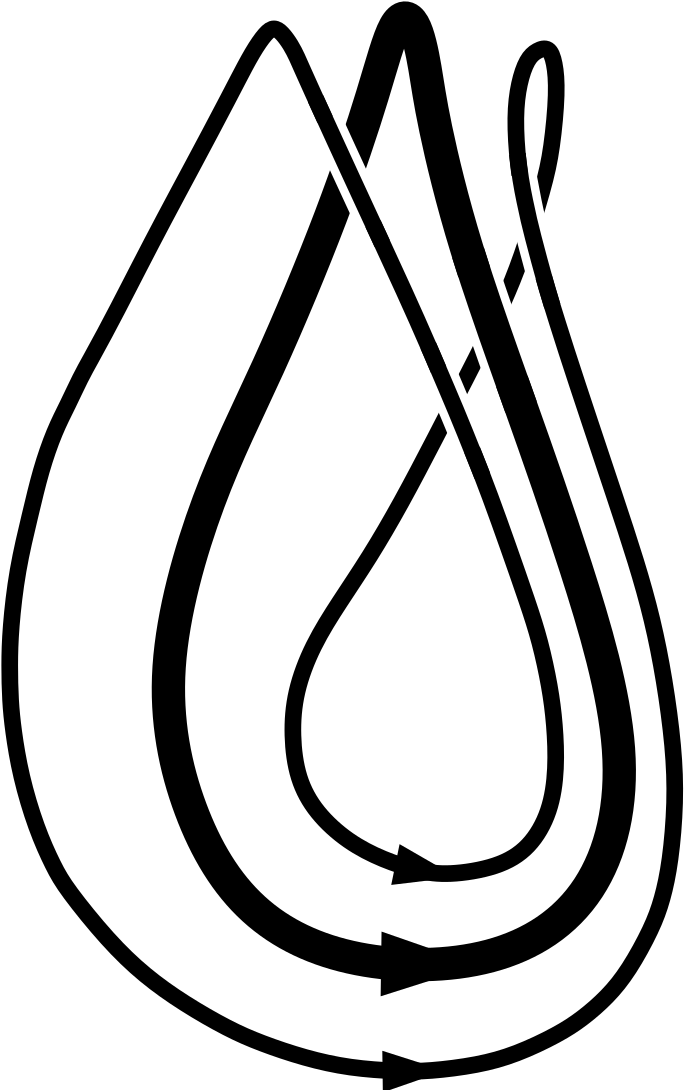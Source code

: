 <?xml version="1.0"?>
<!DOCTYPE ipe SYSTEM "ipe.dtd">
<ipe version="70206" creator="Ipe 7.2.7">
<info created="D:20130420204133" modified="D:20190210130505"/>
<ipestyle name="basic">
<symbol name="arrow/arc(spx)">
<path stroke="sym-stroke" fill="sym-stroke" pen="sym-pen">
0 0 m
-1 0.333 l
-1 -0.333 l
h
</path>
</symbol>
<symbol name="arrow/farc(spx)">
<path stroke="sym-stroke" fill="white" pen="sym-pen">
0 0 m
-1 0.333 l
-1 -0.333 l
h
</path>
</symbol>
<symbol name="mark/circle(sx)" transformations="translations">
<path fill="sym-stroke">
0.6 0 0 0.6 0 0 e
0.4 0 0 0.4 0 0 e
</path>
</symbol>
<symbol name="mark/disk(sx)" transformations="translations">
<path fill="sym-stroke">
0.6 0 0 0.6 0 0 e
</path>
</symbol>
<symbol name="mark/fdisk(sfx)" transformations="translations">
<group>
<path fill="sym-fill">
0.5 0 0 0.5 0 0 e
</path>
<path fill="sym-stroke" fillrule="eofill">
0.6 0 0 0.6 0 0 e
0.4 0 0 0.4 0 0 e
</path>
</group>
</symbol>
<symbol name="mark/box(sx)" transformations="translations">
<path fill="sym-stroke" fillrule="eofill">
-0.6 -0.6 m
0.6 -0.6 l
0.6 0.6 l
-0.6 0.6 l
h
-0.4 -0.4 m
0.4 -0.4 l
0.4 0.4 l
-0.4 0.4 l
h
</path>
</symbol>
<symbol name="mark/square(sx)" transformations="translations">
<path fill="sym-stroke">
-0.6 -0.6 m
0.6 -0.6 l
0.6 0.6 l
-0.6 0.6 l
h
</path>
</symbol>
<symbol name="mark/fsquare(sfx)" transformations="translations">
<group>
<path fill="sym-fill">
-0.5 -0.5 m
0.5 -0.5 l
0.5 0.5 l
-0.5 0.5 l
h
</path>
<path fill="sym-stroke" fillrule="eofill">
-0.6 -0.6 m
0.6 -0.6 l
0.6 0.6 l
-0.6 0.6 l
h
-0.4 -0.4 m
0.4 -0.4 l
0.4 0.4 l
-0.4 0.4 l
h
</path>
</group>
</symbol>
<symbol name="mark/cross(sx)" transformations="translations">
<group>
<path fill="sym-stroke">
-0.43 -0.57 m
0.57 0.43 l
0.43 0.57 l
-0.57 -0.43 l
h
</path>
<path fill="sym-stroke">
-0.43 0.57 m
0.57 -0.43 l
0.43 -0.57 l
-0.57 0.43 l
h
</path>
</group>
</symbol>
<symbol name="arrow/fnormal(spx)">
<path stroke="sym-stroke" fill="white" pen="sym-pen">
0 0 m
-1 0.333 l
-1 -0.333 l
h
</path>
</symbol>
<symbol name="arrow/pointed(spx)">
<path stroke="sym-stroke" fill="sym-stroke" pen="sym-pen">
0 0 m
-1 0.333 l
-0.8 0 l
-1 -0.333 l
h
</path>
</symbol>
<symbol name="arrow/fpointed(spx)">
<path stroke="sym-stroke" fill="white" pen="sym-pen">
0 0 m
-1 0.333 l
-0.8 0 l
-1 -0.333 l
h
</path>
</symbol>
<symbol name="arrow/linear(spx)">
<path stroke="sym-stroke" pen="sym-pen">
-1 0.333 m
0 0 l
-1 -0.333 l
</path>
</symbol>
<symbol name="arrow/fdouble(spx)">
<path stroke="sym-stroke" fill="white" pen="sym-pen">
0 0 m
-1 0.333 l
-1 -0.333 l
h
-1 0 m
-2 0.333 l
-2 -0.333 l
h
</path>
</symbol>
<symbol name="arrow/double(spx)">
<path stroke="sym-stroke" fill="sym-stroke" pen="sym-pen">
0 0 m
-1 0.333 l
-1 -0.333 l
h
-1 0 m
-2 0.333 l
-2 -0.333 l
h
</path>
</symbol>
<pen name="heavier" value="0.8"/>
<pen name="fat" value="1.2"/>
<pen name="ultrafat" value="2"/>
<symbolsize name="large" value="5"/>
<symbolsize name="small" value="2"/>
<symbolsize name="tiny" value="1.1"/>
<arrowsize name="large" value="10"/>
<arrowsize name="small" value="5"/>
<arrowsize name="tiny" value="3"/>
<color name="red" value="1 0 0"/>
<color name="green" value="0 1 0"/>
<color name="blue" value="0 0 1"/>
<color name="yellow" value="1 1 0"/>
<color name="orange" value="1 0.647 0"/>
<color name="gold" value="1 0.843 0"/>
<color name="purple" value="0.627 0.125 0.941"/>
<color name="gray" value="0.745"/>
<color name="brown" value="0.647 0.165 0.165"/>
<color name="navy" value="0 0 0.502"/>
<color name="pink" value="1 0.753 0.796"/>
<color name="seagreen" value="0.18 0.545 0.341"/>
<color name="turquoise" value="0.251 0.878 0.816"/>
<color name="violet" value="0.933 0.51 0.933"/>
<color name="darkblue" value="0 0 0.545"/>
<color name="darkcyan" value="0 0.545 0.545"/>
<color name="darkgray" value="0.663"/>
<color name="darkgreen" value="0 0.392 0"/>
<color name="darkmagenta" value="0.545 0 0.545"/>
<color name="darkorange" value="1 0.549 0"/>
<color name="darkred" value="0.545 0 0"/>
<color name="lightblue" value="0.678 0.847 0.902"/>
<color name="lightcyan" value="0.878 1 1"/>
<color name="lightgray" value="0.827"/>
<color name="lightgreen" value="0.565 0.933 0.565"/>
<color name="lightyellow" value="1 1 0.878"/>
<dashstyle name="dashed" value="[4] 0"/>
<dashstyle name="dotted" value="[1 3] 0"/>
<dashstyle name="dash dotted" value="[4 2 1 2] 0"/>
<dashstyle name="dash dot dotted" value="[4 2 1 2 1 2] 0"/>
<textsize name="large" value="\large"/>
<textsize name="Large" value="\Large"/>
<textsize name="LARGE" value="\LARGE"/>
<textsize name="huge" value="\huge"/>
<textsize name="Huge" value="\Huge"/>
<textsize name="small" value="\small"/>
<textsize name="footnote" value="\footnotesize"/>
<textsize name="tiny" value="\tiny"/>
<textstyle name="center" begin="\begin{center}" end="\end{center}"/>
<textstyle name="itemize" begin="\begin{itemize}" end="\end{itemize}"/>
<textstyle name="item" begin="\begin{itemize}\item{}" end="\end{itemize}"/>
<gridsize name="4 pts" value="4"/>
<gridsize name="8 pts (~3 mm)" value="8"/>
<gridsize name="16 pts (~6 mm)" value="16"/>
<gridsize name="32 pts (~12 mm)" value="32"/>
<gridsize name="10 pts (~3.5 mm)" value="10"/>
<gridsize name="20 pts (~7 mm)" value="20"/>
<gridsize name="14 pts (~5 mm)" value="14"/>
<gridsize name="28 pts (~10 mm)" value="28"/>
<gridsize name="56 pts (~20 mm)" value="56"/>
<anglesize name="90 deg" value="90"/>
<anglesize name="60 deg" value="60"/>
<anglesize name="45 deg" value="45"/>
<anglesize name="30 deg" value="30"/>
<anglesize name="22.5 deg" value="22.5"/>
<tiling name="falling" angle="-60" step="4" width="1"/>
<tiling name="rising" angle="30" step="4" width="1"/>
</ipestyle>
<page>
<layer name="alpha"/>
<view layers="alpha" active="alpha"/>
<path layer="alpha" stroke="black" pen="6">
350.107 602.333
347.922 607.359
345.797 611.589
342.467 616.265
339.618 618.147
336.765 616.274
331.997 609.447
326.29 598.488
323.439 592.982
316.813 580.357
309.805 567.221
305.519 559.24
299.715 548.345
295.954 541.175
290.932 531.475
287.437 524.666
283.512 517.038
278.745 507.949
273.602 498.513
269.962 492.022
265.559 482.442
260.632 472.926
255.653 458.609
251.918 442.736
247.114 422.819
244.71 401.306
244.395 388.334
244.676 375.653
245.699 365.197
248.34 348.774
254.023 329.63
260.306 315.787
264.762 307.989
279.948 289.178
293.098 276.555
307.3 266.561
323.339 257.351
334.793 252.376
350.788 246.945
366.885 243.346
384.612 242.184
395.211 242.205
413.03 244.402
426.707 248.204
442.065 255.522
450.726 261.197
459.739 269.008
467.29 278.264
475.811 293.884
479.474 304.01
482.385 317.431
484.277 339.237
483.56 358.775
480.235 383.321
475.952 404.894
470.121 425.527
462.518 448.558
453.307 476.076
444.394 502.993
438.831 520.929
437.094 526.608
429.962 553.417
427.373 568.399
426.258 586.282
427.755 598.167
430.696 606.692
434.262 609.855
438.629 611.085
440.695 605.691
441.706 595.385
439.729 574.141
436.84 560.92
428.632 534.431
422.168 518.863
414.864 503.769
409.957 494.111
397.663 470.149
385.338 446.57
373.962 427.113
363.219 411.202
353.424 395.643
347.049 378.717
345.939 363.192
347.913 347.499
354.674 335.217
366.27 324.756
378.957 318.309
391.531 314.276
402.062 312.719
420.208 315.558
431.774 322.527
439.243 335.64
441.432 351.132
440.729 367.383
439.01 380.6
435.464 397.074
431.104 410.641
423.586 432.141
417.765 448.441
410.294 468.039
395.595 502.804
386.26 523.593
378.661 540.101
364.125 571.429
351.879 598.346 u
</path>
<path stroke="black" pen="12">
396.402 586.334
394.268 603.04
390.319 622.041
383.161 622.663
376.314 596.519
361.738 552.472
336.981 492.996
315.647 451.217
296.979 385.436
307.769 334.212
329.731 297.572
367.339 279.794
419.991 279.794
456.916 303.726
469.224 355.011
448.027 426.125
428.541 481.714
407.343 540.52 u
</path>
<path stroke="white" pen="12">
410.94 465.991 m
407.839 473.617
405.23 479.906
402.381 486.688
398.906 494.858 s
</path>
<path stroke="black" pen="6">
414.638 456.566 m
407.839 473.617
405.23 479.906
402.381 486.688
395.117 503.636 s
</path>
<path stroke="white" pen="18">
425.26 490.665 m
422.827 497.513
418.911 508.639
413.957 523.117
411.701 529.972 s
</path>
<path stroke="black" pen="12">
428.582 481.332 m
425.42 490.224
422.103 499.584
418.911 508.639
415.501 518.552
412.664 527.018
409.481 536.968 s
</path>
<path stroke="white" pen="12">
436.697 528.3 m
433.932 538.59
432.787 543.019
431.406 548.575
430.179 553.882
428.095 565.115 s
</path>
<path stroke="black" pen="6">
439.835 517.702 m
436.919 527.568
435.188 533.967
432.787 543.019
431.406 548.575
429.937 555.371
428.379 563.203
427.252 572.521 s
</path>
<path stroke="white" pen="12">
375.278 547.381 m
371.044 556.527
367.336 564.551
363.744 572.353
357.987 584.934 s
</path>
<path stroke="black" pen="6">
378.594 540.216 m
373.063 552.167
367.336 564.551
361.606 577.033
354.59 592.397 s
</path>
<path stroke="black" pen="12" join="0" arrow="normal/large">
380.963 281.157 m
386.286 280.781
394.186 280.672 s
</path>
<path stroke="black" pen="6" join="0" arrow="normal/large">
384.534 316.614 m
389.842 315.347
396.075 314.072 s
</path>
<path stroke="black" pen="6" join="0" arrow="normal/large">
383.241 242.388 m
388.226 242.26 l
391.718 242.304 l
</path>
</page>
</ipe>
